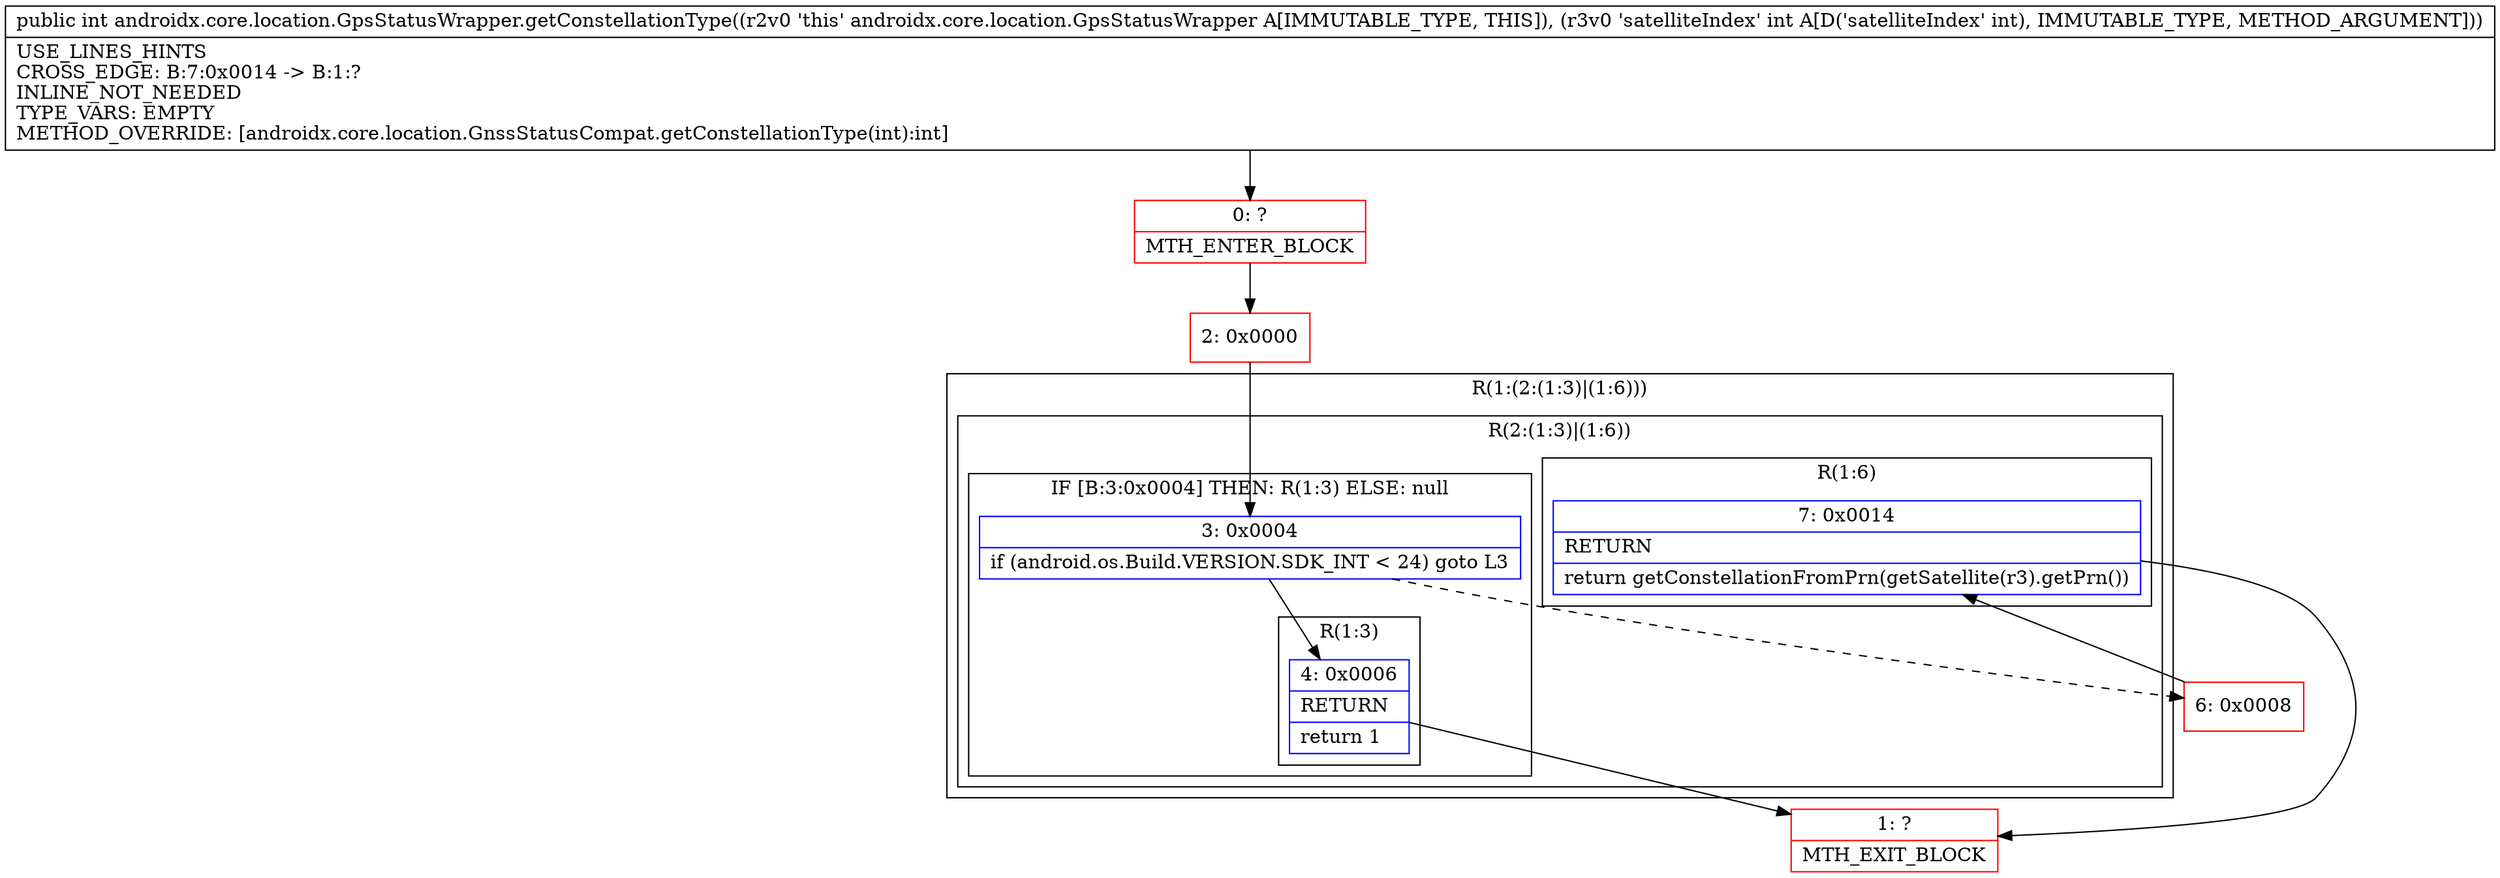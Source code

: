 digraph "CFG forandroidx.core.location.GpsStatusWrapper.getConstellationType(I)I" {
subgraph cluster_Region_655574746 {
label = "R(1:(2:(1:3)|(1:6)))";
node [shape=record,color=blue];
subgraph cluster_Region_600025640 {
label = "R(2:(1:3)|(1:6))";
node [shape=record,color=blue];
subgraph cluster_IfRegion_541703817 {
label = "IF [B:3:0x0004] THEN: R(1:3) ELSE: null";
node [shape=record,color=blue];
Node_3 [shape=record,label="{3\:\ 0x0004|if (android.os.Build.VERSION.SDK_INT \< 24) goto L3\l}"];
subgraph cluster_Region_2076366125 {
label = "R(1:3)";
node [shape=record,color=blue];
Node_4 [shape=record,label="{4\:\ 0x0006|RETURN\l|return 1\l}"];
}
}
subgraph cluster_Region_1180330265 {
label = "R(1:6)";
node [shape=record,color=blue];
Node_7 [shape=record,label="{7\:\ 0x0014|RETURN\l|return getConstellationFromPrn(getSatellite(r3).getPrn())\l}"];
}
}
}
Node_0 [shape=record,color=red,label="{0\:\ ?|MTH_ENTER_BLOCK\l}"];
Node_2 [shape=record,color=red,label="{2\:\ 0x0000}"];
Node_1 [shape=record,color=red,label="{1\:\ ?|MTH_EXIT_BLOCK\l}"];
Node_6 [shape=record,color=red,label="{6\:\ 0x0008}"];
MethodNode[shape=record,label="{public int androidx.core.location.GpsStatusWrapper.getConstellationType((r2v0 'this' androidx.core.location.GpsStatusWrapper A[IMMUTABLE_TYPE, THIS]), (r3v0 'satelliteIndex' int A[D('satelliteIndex' int), IMMUTABLE_TYPE, METHOD_ARGUMENT]))  | USE_LINES_HINTS\lCROSS_EDGE: B:7:0x0014 \-\> B:1:?\lINLINE_NOT_NEEDED\lTYPE_VARS: EMPTY\lMETHOD_OVERRIDE: [androidx.core.location.GnssStatusCompat.getConstellationType(int):int]\l}"];
MethodNode -> Node_0;Node_3 -> Node_4;
Node_3 -> Node_6[style=dashed];
Node_4 -> Node_1;
Node_7 -> Node_1;
Node_0 -> Node_2;
Node_2 -> Node_3;
Node_6 -> Node_7;
}

